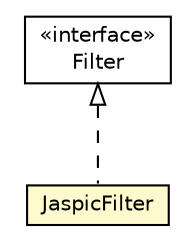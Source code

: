 #!/usr/local/bin/dot
#
# Class diagram 
# Generated by UMLGraph version R5_6-24-gf6e263 (http://www.umlgraph.org/)
#

digraph G {
	edge [fontname="Helvetica",fontsize=10,labelfontname="Helvetica",labelfontsize=10];
	node [fontname="Helvetica",fontsize=10,shape=plaintext];
	nodesep=0.25;
	ranksep=0.5;
	// net.trajano.auth.filter.JaspicFilter
	c172 [label=<<table title="net.trajano.auth.filter.JaspicFilter" border="0" cellborder="1" cellspacing="0" cellpadding="2" port="p" bgcolor="lemonChiffon" href="./JaspicFilter.html">
		<tr><td><table border="0" cellspacing="0" cellpadding="1">
<tr><td align="center" balign="center"> JaspicFilter </td></tr>
		</table></td></tr>
		</table>>, URL="./JaspicFilter.html", fontname="Helvetica", fontcolor="black", fontsize=10.0];
	//net.trajano.auth.filter.JaspicFilter implements javax.servlet.Filter
	c182:p -> c172:p [dir=back,arrowtail=empty,style=dashed];
	// javax.servlet.Filter
	c182 [label=<<table title="javax.servlet.Filter" border="0" cellborder="1" cellspacing="0" cellpadding="2" port="p" href="http://java.sun.com/j2se/1.4.2/docs/api/javax/servlet/Filter.html">
		<tr><td><table border="0" cellspacing="0" cellpadding="1">
<tr><td align="center" balign="center"> &#171;interface&#187; </td></tr>
<tr><td align="center" balign="center"> Filter </td></tr>
		</table></td></tr>
		</table>>, URL="http://java.sun.com/j2se/1.4.2/docs/api/javax/servlet/Filter.html", fontname="Helvetica", fontcolor="black", fontsize=10.0];
}

